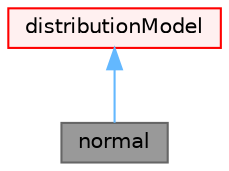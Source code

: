 digraph "normal"
{
 // LATEX_PDF_SIZE
  bgcolor="transparent";
  edge [fontname=Helvetica,fontsize=10,labelfontname=Helvetica,labelfontsize=10];
  node [fontname=Helvetica,fontsize=10,shape=box,height=0.2,width=0.4];
  Node1 [id="Node000001",label="normal",height=0.2,width=0.4,color="gray40", fillcolor="grey60", style="filled", fontcolor="black",tooltip="Particle-size distribution model wherein random samples are drawn from the doubly-truncated univariat..."];
  Node2 -> Node1 [id="edge1_Node000001_Node000002",dir="back",color="steelblue1",style="solid",tooltip=" "];
  Node2 [id="Node000002",label="distributionModel",height=0.2,width=0.4,color="red", fillcolor="#FFF0F0", style="filled",URL="$classFoam_1_1distributionModel.html",tooltip="A library of runtime-selectable doubly-truncated probability distribution models. Returns random samp..."];
}
